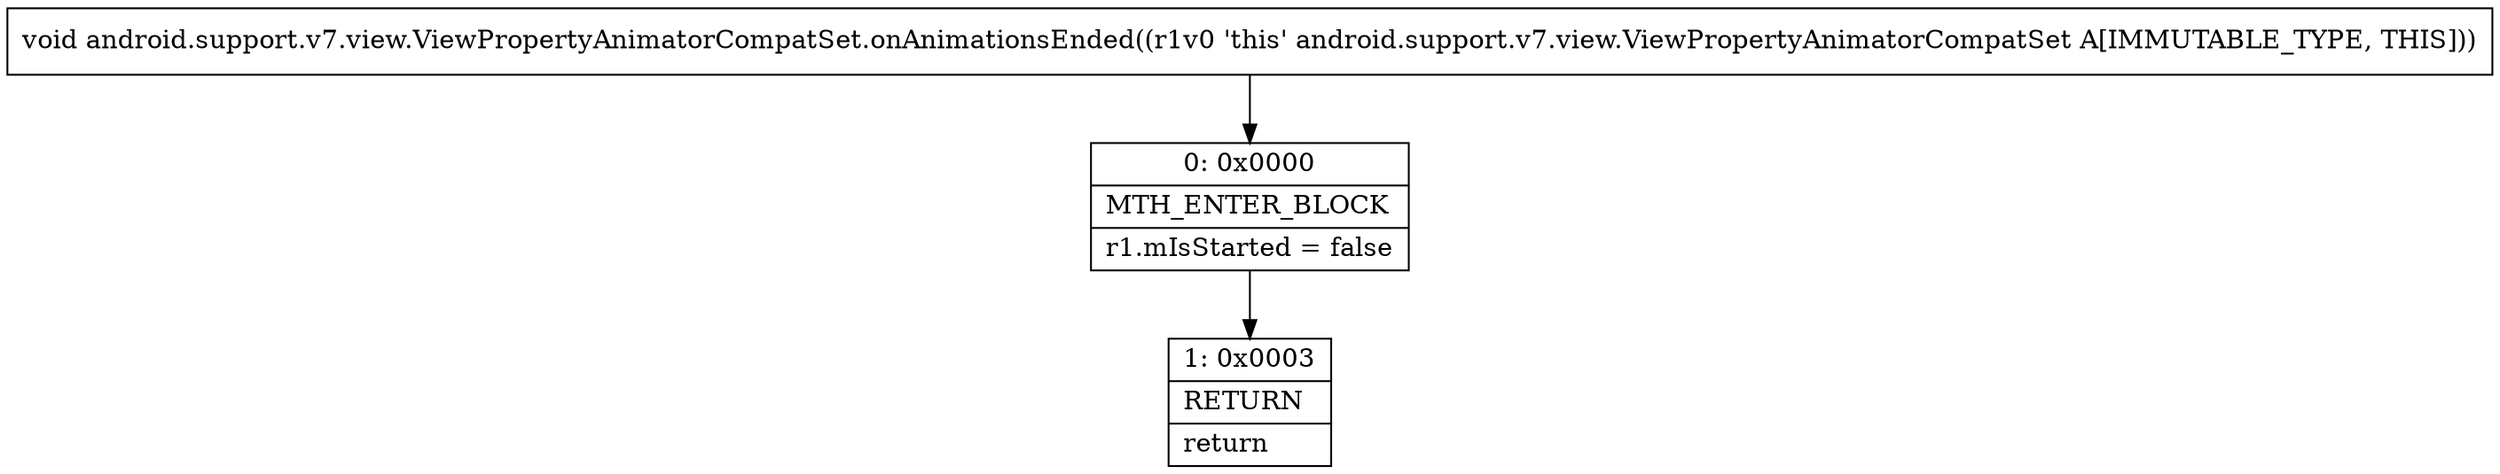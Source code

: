 digraph "CFG forandroid.support.v7.view.ViewPropertyAnimatorCompatSet.onAnimationsEnded()V" {
Node_0 [shape=record,label="{0\:\ 0x0000|MTH_ENTER_BLOCK\l|r1.mIsStarted = false\l}"];
Node_1 [shape=record,label="{1\:\ 0x0003|RETURN\l|return\l}"];
MethodNode[shape=record,label="{void android.support.v7.view.ViewPropertyAnimatorCompatSet.onAnimationsEnded((r1v0 'this' android.support.v7.view.ViewPropertyAnimatorCompatSet A[IMMUTABLE_TYPE, THIS])) }"];
MethodNode -> Node_0;
Node_0 -> Node_1;
}

